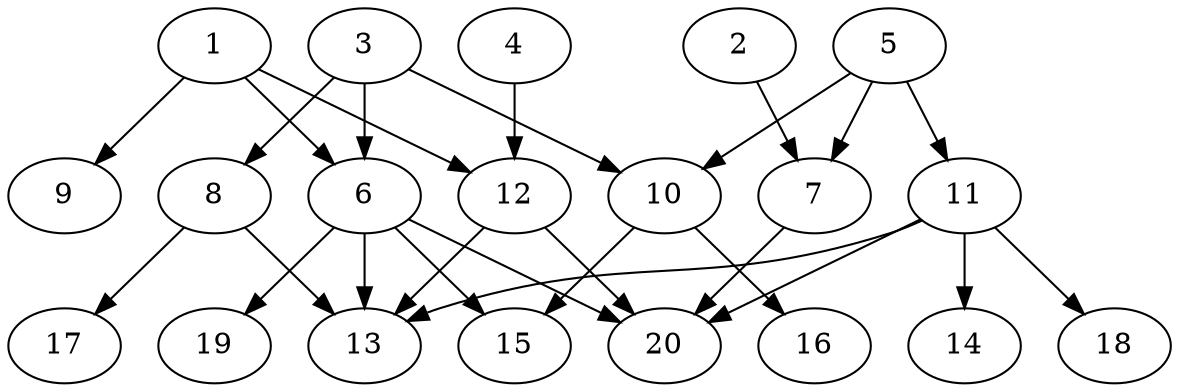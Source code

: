 // DAG (tier=2-normal, mode=data, n=20, ccr=0.426, fat=0.611, density=0.546, regular=0.520, jump=0.182, mindata=2097152, maxdata=16777216)
// DAG automatically generated by daggen at Sun Aug 24 16:33:34 2025
// /home/ermia/Project/Environments/daggen/bin/daggen --dot --ccr 0.426 --fat 0.611 --regular 0.520 --density 0.546 --jump 0.182 --mindata 2097152 --maxdata 16777216 -n 20 
digraph G {
  1 [size="389032347721831284736", alpha="0.15", expect_size="194516173860915642368"]
  1 -> 6 [size ="426331212873728"]
  1 -> 9 [size ="426331212873728"]
  1 -> 12 [size ="426331212873728"]
  2 [size="450948658155314688", alpha="0.04", expect_size="225474329077657344"]
  2 -> 7 [size ="350829110362112"]
  3 [size="304089145890110963712", alpha="0.01", expect_size="152044572945055481856"]
  3 -> 6 [size ="361762822029312"]
  3 -> 8 [size ="361762822029312"]
  3 -> 10 [size ="361762822029312"]
  4 [size="11019696768420244", alpha="0.09", expect_size="5509848384210122"]
  4 -> 12 [size ="239027043172352"]
  5 [size="1212823955650784000", alpha="0.00", expect_size="606411977825392000"]
  5 -> 7 [size ="2017183810977792"]
  5 -> 10 [size ="2017183810977792"]
  5 -> 11 [size ="2017183810977792"]
  6 [size="1859471753631704320", alpha="0.08", expect_size="929735876815852160"]
  6 -> 13 [size ="666553724960768"]
  6 -> 15 [size ="666553724960768"]
  6 -> 19 [size ="666553724960768"]
  6 -> 20 [size ="666553724960768"]
  7 [size="3681622408341696000", alpha="0.04", expect_size="1840811204170848000"]
  7 -> 20 [size ="2241366566371328"]
  8 [size="2244287749196149248", alpha="0.05", expect_size="1122143874598074624"]
  8 -> 13 [size ="1843902239735808"]
  8 -> 17 [size ="1843902239735808"]
  9 [size="4011578858732610", alpha="0.08", expect_size="2005789429366305"]
  10 [size="54300081420996328", alpha="0.06", expect_size="27150040710498164"]
  10 -> 15 [size ="2176572521971712"]
  10 -> 16 [size ="2176572521971712"]
  11 [size="49348802037764063232", alpha="0.07", expect_size="24674401018882031616"]
  11 -> 13 [size ="107631913992192"]
  11 -> 14 [size ="107631913992192"]
  11 -> 18 [size ="107631913992192"]
  11 -> 20 [size ="107631913992192"]
  12 [size="84760255225900784", alpha="0.18", expect_size="42380127612950392"]
  12 -> 13 [size ="2099171649650688"]
  12 -> 20 [size ="2099171649650688"]
  13 [size="1635584472807305641984", alpha="0.03", expect_size="817792236403652820992"]
  14 [size="22501432547849797632", alpha="0.01", expect_size="11250716273924898816"]
  15 [size="168138111614713856000", alpha="0.02", expect_size="84069055807356928000"]
  16 [size="12230204953710938", alpha="0.09", expect_size="6115102476855469"]
  17 [size="3985338468918192242688", alpha="0.18", expect_size="1992669234459096121344"]
  18 [size="37556472581360232", alpha="0.15", expect_size="18778236290680116"]
  19 [size="2532681708429704192", alpha="0.14", expect_size="1266340854214852096"]
  20 [size="7026261449274719", alpha="0.16", expect_size="3513130724637359"]
}